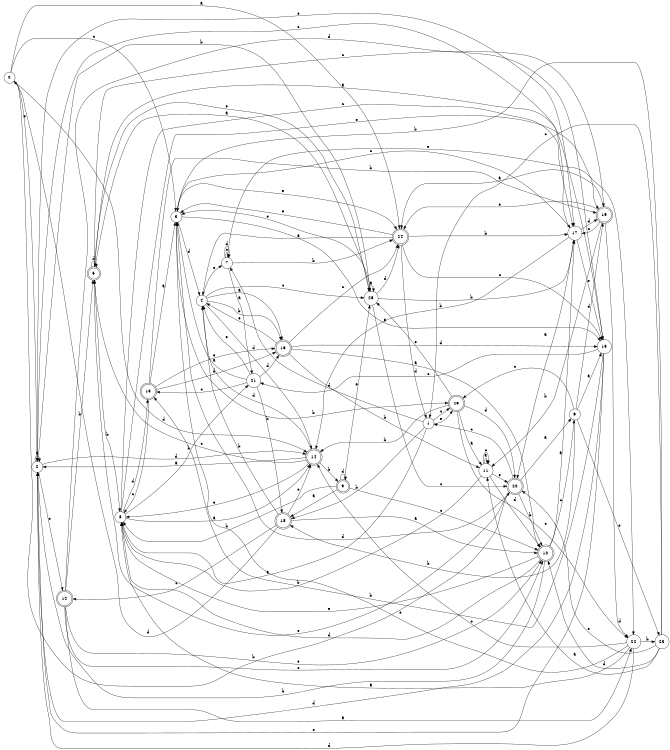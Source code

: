 digraph n22_5 {
__start0 [label="" shape="none"];

rankdir=LR;
size="8,5";

s0 [style="filled", color="black", fillcolor="white" shape="circle", label="0"];
s1 [style="filled", color="black", fillcolor="white" shape="circle", label="1"];
s2 [style="filled", color="black", fillcolor="white" shape="circle", label="2"];
s3 [style="filled", color="black", fillcolor="white" shape="circle", label="3"];
s4 [style="filled", color="black", fillcolor="white" shape="circle", label="4"];
s5 [style="rounded,filled", color="black", fillcolor="white" shape="doublecircle", label="5"];
s6 [style="filled", color="black", fillcolor="white" shape="circle", label="6"];
s7 [style="filled", color="black", fillcolor="white" shape="circle", label="7"];
s8 [style="filled", color="black", fillcolor="white" shape="circle", label="8"];
s9 [style="rounded,filled", color="black", fillcolor="white" shape="doublecircle", label="9"];
s10 [style="rounded,filled", color="black", fillcolor="white" shape="doublecircle", label="10"];
s11 [style="filled", color="black", fillcolor="white" shape="circle", label="11"];
s12 [style="rounded,filled", color="black", fillcolor="white" shape="doublecircle", label="12"];
s13 [style="rounded,filled", color="black", fillcolor="white" shape="doublecircle", label="13"];
s14 [style="rounded,filled", color="black", fillcolor="white" shape="doublecircle", label="14"];
s15 [style="filled", color="black", fillcolor="white" shape="circle", label="15"];
s16 [style="rounded,filled", color="black", fillcolor="white" shape="doublecircle", label="16"];
s17 [style="filled", color="black", fillcolor="white" shape="circle", label="17"];
s18 [style="rounded,filled", color="black", fillcolor="white" shape="doublecircle", label="18"];
s19 [style="rounded,filled", color="black", fillcolor="white" shape="doublecircle", label="19"];
s20 [style="rounded,filled", color="black", fillcolor="white" shape="doublecircle", label="20"];
s21 [style="filled", color="black", fillcolor="white" shape="circle", label="21"];
s22 [style="filled", color="black", fillcolor="white" shape="circle", label="22"];
s23 [style="filled", color="black", fillcolor="white" shape="circle", label="23"];
s24 [style="rounded,filled", color="black", fillcolor="white" shape="doublecircle", label="24"];
s25 [style="filled", color="black", fillcolor="white" shape="circle", label="25"];
s26 [style="rounded,filled", color="black", fillcolor="white" shape="doublecircle", label="26"];
s0 -> s24 [label="a"];
s0 -> s20 [label="b"];
s0 -> s3 [label="c"];
s0 -> s14 [label="d"];
s0 -> s2 [label="e"];
s1 -> s8 [label="a"];
s1 -> s18 [label="b"];
s1 -> s26 [label="c"];
s1 -> s7 [label="d"];
s1 -> s26 [label="e"];
s2 -> s2 [label="a"];
s2 -> s25 [label="b"];
s2 -> s12 [label="c"];
s2 -> s14 [label="d"];
s2 -> s17 [label="e"];
s3 -> s15 [label="a"];
s3 -> s26 [label="b"];
s3 -> s17 [label="c"];
s3 -> s4 [label="d"];
s3 -> s24 [label="e"];
s4 -> s16 [label="a"];
s4 -> s16 [label="b"];
s4 -> s25 [label="c"];
s4 -> s14 [label="d"];
s4 -> s7 [label="e"];
s5 -> s25 [label="a"];
s5 -> s8 [label="b"];
s5 -> s19 [label="c"];
s5 -> s5 [label="d"];
s5 -> s25 [label="e"];
s6 -> s15 [label="a"];
s6 -> s18 [label="b"];
s6 -> s26 [label="c"];
s6 -> s19 [label="d"];
s6 -> s23 [label="e"];
s7 -> s21 [label="a"];
s7 -> s24 [label="b"];
s7 -> s7 [label="c"];
s7 -> s7 [label="d"];
s7 -> s22 [label="e"];
s8 -> s14 [label="a"];
s8 -> s21 [label="b"];
s8 -> s17 [label="c"];
s8 -> s13 [label="d"];
s8 -> s19 [label="e"];
s9 -> s18 [label="a"];
s9 -> s8 [label="b"];
s9 -> s10 [label="c"];
s9 -> s9 [label="d"];
s9 -> s25 [label="e"];
s10 -> s17 [label="a"];
s10 -> s2 [label="b"];
s10 -> s6 [label="c"];
s10 -> s8 [label="d"];
s10 -> s8 [label="e"];
s11 -> s11 [label="a"];
s11 -> s8 [label="b"];
s11 -> s11 [label="c"];
s11 -> s10 [label="d"];
s11 -> s20 [label="e"];
s12 -> s22 [label="a"];
s12 -> s5 [label="b"];
s12 -> s10 [label="c"];
s12 -> s15 [label="d"];
s12 -> s10 [label="e"];
s13 -> s3 [label="a"];
s13 -> s19 [label="b"];
s13 -> s8 [label="c"];
s13 -> s16 [label="d"];
s13 -> s16 [label="e"];
s14 -> s2 [label="a"];
s14 -> s9 [label="b"];
s14 -> s5 [label="c"];
s14 -> s4 [label="d"];
s14 -> s8 [label="e"];
s15 -> s5 [label="a"];
s15 -> s13 [label="b"];
s15 -> s21 [label="c"];
s15 -> s2 [label="d"];
s15 -> s2 [label="e"];
s16 -> s10 [label="a"];
s16 -> s11 [label="b"];
s16 -> s24 [label="c"];
s16 -> s15 [label="d"];
s16 -> s4 [label="e"];
s17 -> s20 [label="a"];
s17 -> s14 [label="b"];
s17 -> s2 [label="c"];
s17 -> s19 [label="d"];
s17 -> s15 [label="e"];
s18 -> s10 [label="a"];
s18 -> s4 [label="b"];
s18 -> s12 [label="c"];
s18 -> s0 [label="d"];
s18 -> s14 [label="e"];
s19 -> s24 [label="a"];
s19 -> s11 [label="b"];
s19 -> s17 [label="c"];
s19 -> s22 [label="d"];
s19 -> s24 [label="e"];
s20 -> s6 [label="a"];
s20 -> s10 [label="b"];
s20 -> s1 [label="c"];
s20 -> s3 [label="d"];
s20 -> s5 [label="e"];
s21 -> s3 [label="a"];
s21 -> s18 [label="b"];
s21 -> s13 [label="c"];
s21 -> s16 [label="d"];
s21 -> s4 [label="e"];
s22 -> s8 [label="a"];
s22 -> s23 [label="b"];
s22 -> s14 [label="c"];
s22 -> s2 [label="d"];
s22 -> s3 [label="e"];
s23 -> s11 [label="a"];
s23 -> s3 [label="b"];
s23 -> s1 [label="c"];
s23 -> s10 [label="d"];
s23 -> s20 [label="e"];
s24 -> s4 [label="a"];
s24 -> s17 [label="b"];
s24 -> s15 [label="c"];
s24 -> s1 [label="d"];
s24 -> s3 [label="e"];
s25 -> s25 [label="a"];
s25 -> s17 [label="b"];
s25 -> s20 [label="c"];
s25 -> s24 [label="d"];
s25 -> s3 [label="e"];
s26 -> s11 [label="a"];
s26 -> s14 [label="b"];
s26 -> s22 [label="c"];
s26 -> s20 [label="d"];
s26 -> s25 [label="e"];

}